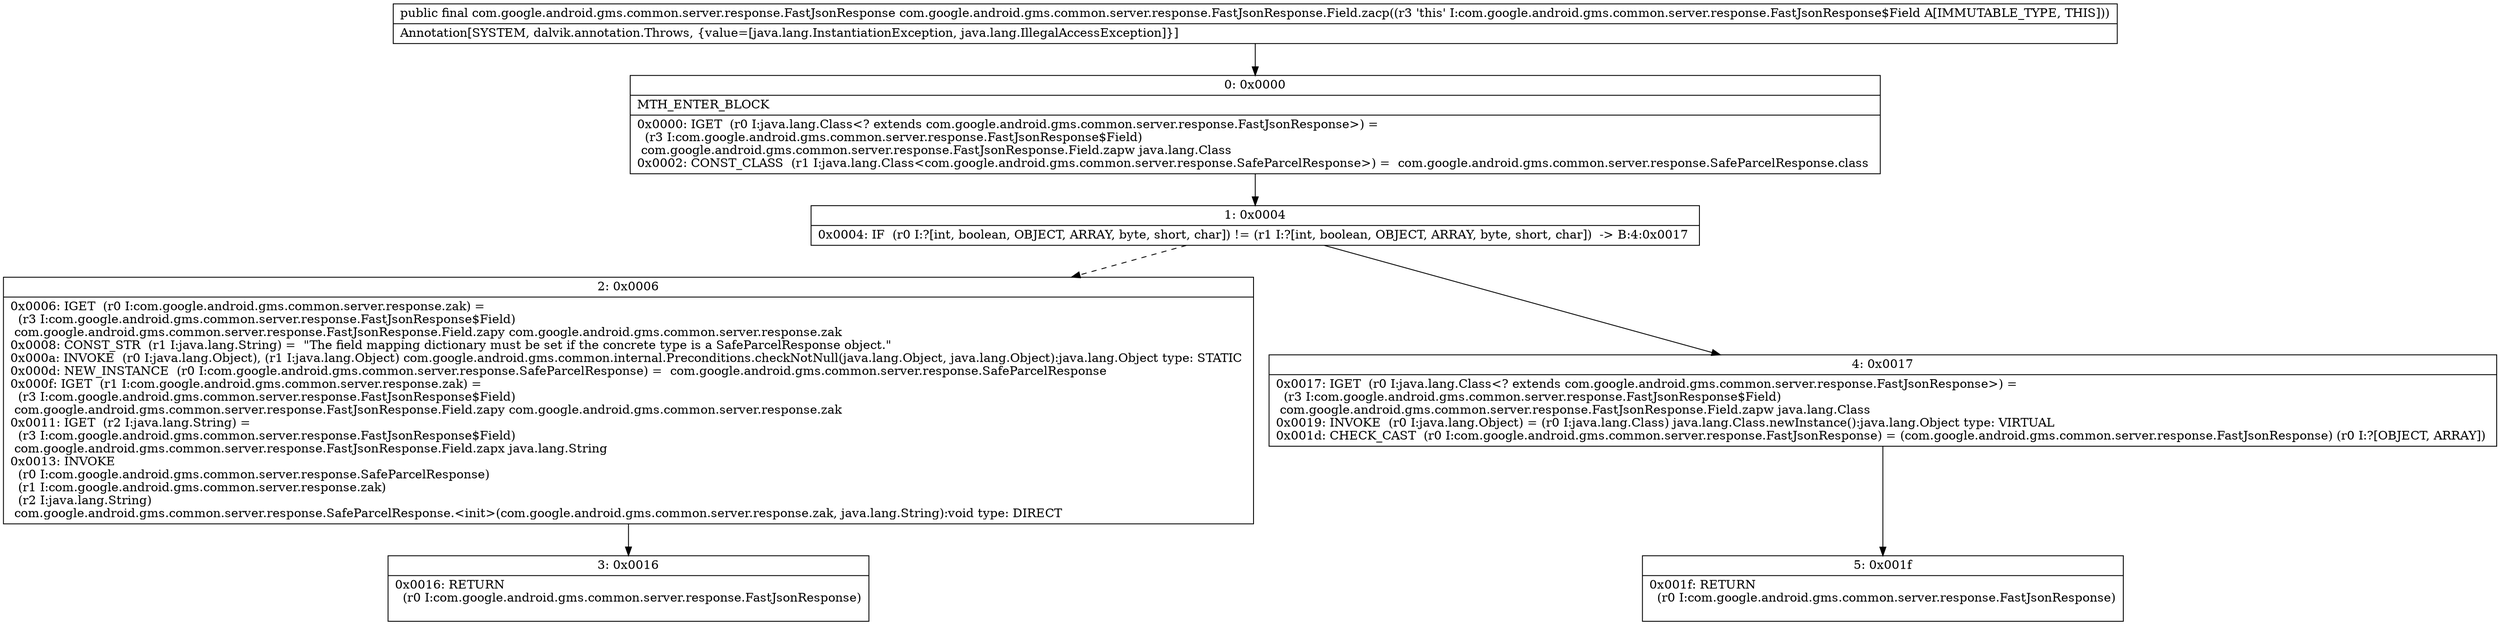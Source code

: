 digraph "CFG forcom.google.android.gms.common.server.response.FastJsonResponse.Field.zacp()Lcom\/google\/android\/gms\/common\/server\/response\/FastJsonResponse;" {
Node_0 [shape=record,label="{0\:\ 0x0000|MTH_ENTER_BLOCK\l|0x0000: IGET  (r0 I:java.lang.Class\<? extends com.google.android.gms.common.server.response.FastJsonResponse\>) = \l  (r3 I:com.google.android.gms.common.server.response.FastJsonResponse$Field)\l com.google.android.gms.common.server.response.FastJsonResponse.Field.zapw java.lang.Class \l0x0002: CONST_CLASS  (r1 I:java.lang.Class\<com.google.android.gms.common.server.response.SafeParcelResponse\>) =  com.google.android.gms.common.server.response.SafeParcelResponse.class \l}"];
Node_1 [shape=record,label="{1\:\ 0x0004|0x0004: IF  (r0 I:?[int, boolean, OBJECT, ARRAY, byte, short, char]) != (r1 I:?[int, boolean, OBJECT, ARRAY, byte, short, char])  \-\> B:4:0x0017 \l}"];
Node_2 [shape=record,label="{2\:\ 0x0006|0x0006: IGET  (r0 I:com.google.android.gms.common.server.response.zak) = \l  (r3 I:com.google.android.gms.common.server.response.FastJsonResponse$Field)\l com.google.android.gms.common.server.response.FastJsonResponse.Field.zapy com.google.android.gms.common.server.response.zak \l0x0008: CONST_STR  (r1 I:java.lang.String) =  \"The field mapping dictionary must be set if the concrete type is a SafeParcelResponse object.\" \l0x000a: INVOKE  (r0 I:java.lang.Object), (r1 I:java.lang.Object) com.google.android.gms.common.internal.Preconditions.checkNotNull(java.lang.Object, java.lang.Object):java.lang.Object type: STATIC \l0x000d: NEW_INSTANCE  (r0 I:com.google.android.gms.common.server.response.SafeParcelResponse) =  com.google.android.gms.common.server.response.SafeParcelResponse \l0x000f: IGET  (r1 I:com.google.android.gms.common.server.response.zak) = \l  (r3 I:com.google.android.gms.common.server.response.FastJsonResponse$Field)\l com.google.android.gms.common.server.response.FastJsonResponse.Field.zapy com.google.android.gms.common.server.response.zak \l0x0011: IGET  (r2 I:java.lang.String) = \l  (r3 I:com.google.android.gms.common.server.response.FastJsonResponse$Field)\l com.google.android.gms.common.server.response.FastJsonResponse.Field.zapx java.lang.String \l0x0013: INVOKE  \l  (r0 I:com.google.android.gms.common.server.response.SafeParcelResponse)\l  (r1 I:com.google.android.gms.common.server.response.zak)\l  (r2 I:java.lang.String)\l com.google.android.gms.common.server.response.SafeParcelResponse.\<init\>(com.google.android.gms.common.server.response.zak, java.lang.String):void type: DIRECT \l}"];
Node_3 [shape=record,label="{3\:\ 0x0016|0x0016: RETURN  \l  (r0 I:com.google.android.gms.common.server.response.FastJsonResponse)\l \l}"];
Node_4 [shape=record,label="{4\:\ 0x0017|0x0017: IGET  (r0 I:java.lang.Class\<? extends com.google.android.gms.common.server.response.FastJsonResponse\>) = \l  (r3 I:com.google.android.gms.common.server.response.FastJsonResponse$Field)\l com.google.android.gms.common.server.response.FastJsonResponse.Field.zapw java.lang.Class \l0x0019: INVOKE  (r0 I:java.lang.Object) = (r0 I:java.lang.Class) java.lang.Class.newInstance():java.lang.Object type: VIRTUAL \l0x001d: CHECK_CAST  (r0 I:com.google.android.gms.common.server.response.FastJsonResponse) = (com.google.android.gms.common.server.response.FastJsonResponse) (r0 I:?[OBJECT, ARRAY]) \l}"];
Node_5 [shape=record,label="{5\:\ 0x001f|0x001f: RETURN  \l  (r0 I:com.google.android.gms.common.server.response.FastJsonResponse)\l \l}"];
MethodNode[shape=record,label="{public final com.google.android.gms.common.server.response.FastJsonResponse com.google.android.gms.common.server.response.FastJsonResponse.Field.zacp((r3 'this' I:com.google.android.gms.common.server.response.FastJsonResponse$Field A[IMMUTABLE_TYPE, THIS]))  | Annotation[SYSTEM, dalvik.annotation.Throws, \{value=[java.lang.InstantiationException, java.lang.IllegalAccessException]\}]\l}"];
MethodNode -> Node_0;
Node_0 -> Node_1;
Node_1 -> Node_2[style=dashed];
Node_1 -> Node_4;
Node_2 -> Node_3;
Node_4 -> Node_5;
}

